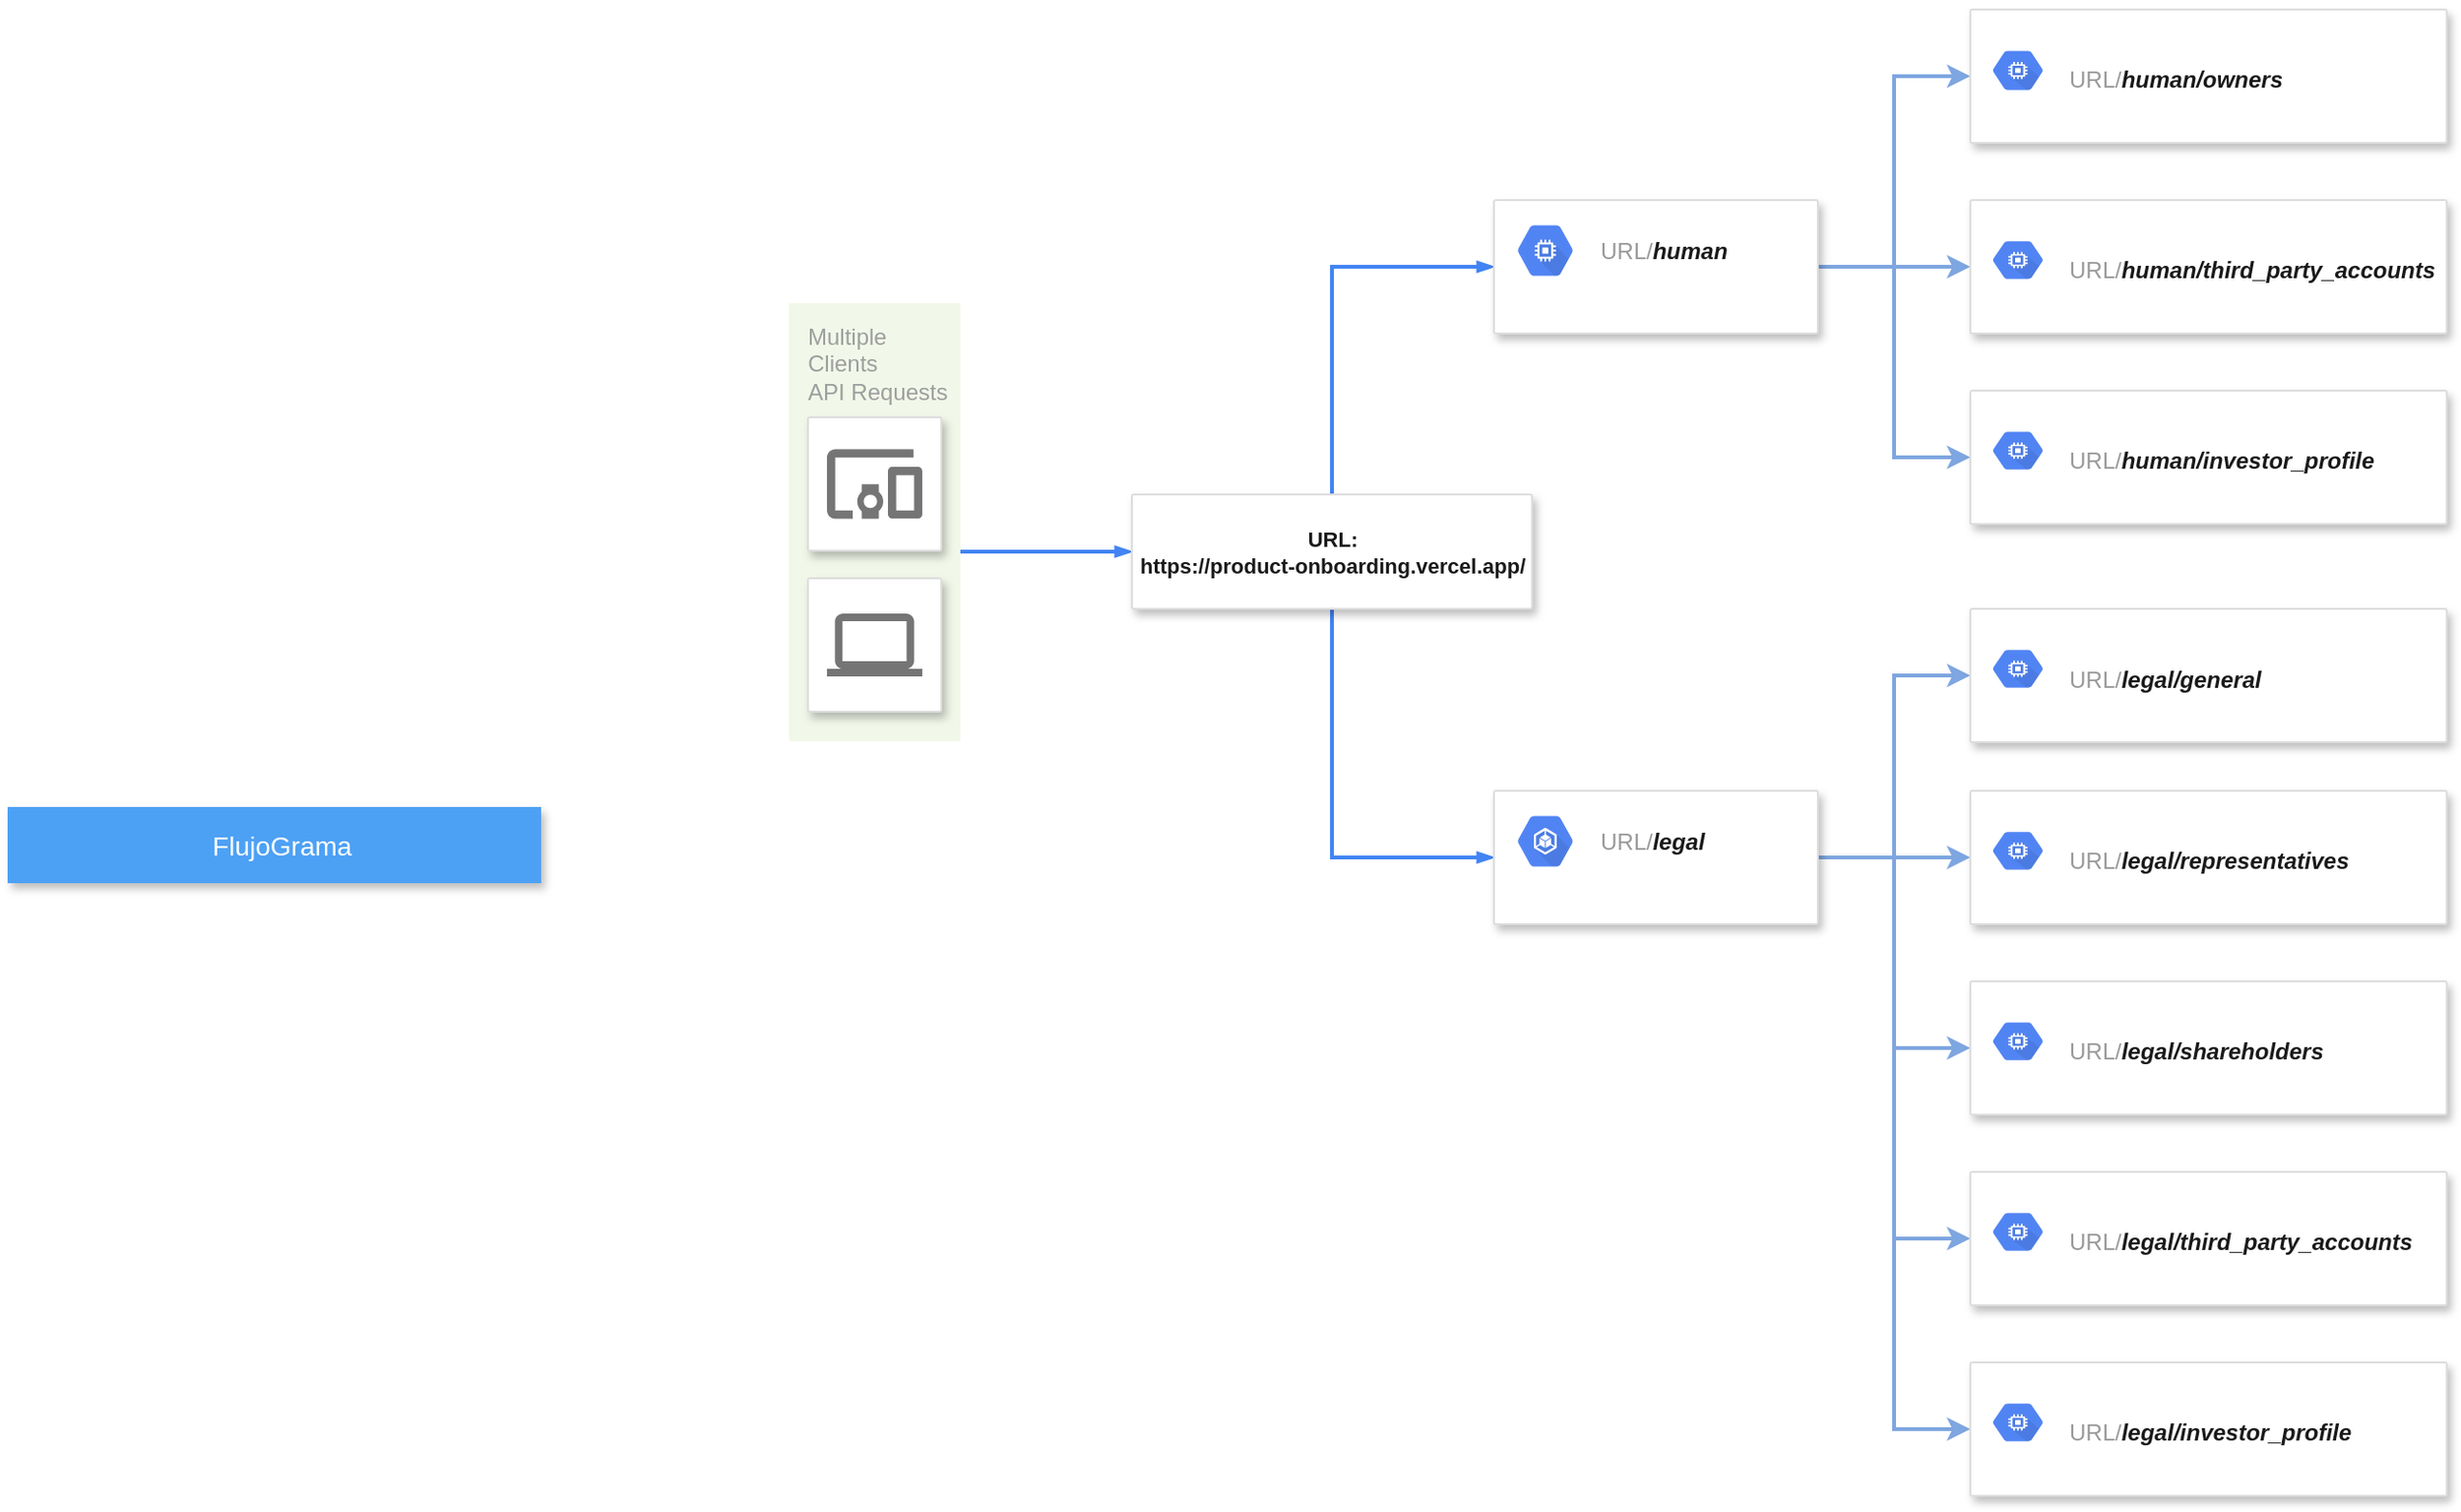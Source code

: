 <mxfile version="21.2.2" type="github">
  <diagram id="f106602c-feb2-e66a-4537-3a34d633f6aa" name="Page-1">
    <mxGraphModel dx="2603" dy="1591" grid="1" gridSize="10" guides="1" tooltips="1" connect="1" arrows="1" fold="1" page="1" pageScale="1" pageWidth="1169" pageHeight="827" background="none" math="0" shadow="0">
      <root>
        <mxCell id="0" />
        <mxCell id="1" parent="0" />
        <mxCell id="997" value="Multiple&lt;br&gt;Clients&lt;br&gt;API Requests&lt;br&gt;" style="rounded=1;absoluteArcSize=1;arcSize=2;html=1;strokeColor=none;gradientColor=none;shadow=0;dashed=0;fontSize=12;fontColor=#9E9E9E;align=left;verticalAlign=top;spacing=10;spacingTop=-4;fillColor=#F1F8E9;" parent="1" vertex="1">
          <mxGeometry x="150" y="64" width="90" height="230" as="geometry" />
        </mxCell>
        <mxCell id="818" value="&lt;div style=&quot;&quot;&gt;&lt;span style=&quot;background-color: initial;&quot;&gt;FlujoGrama&amp;nbsp; &amp;nbsp; &amp;nbsp; &amp;nbsp; &amp;nbsp; &amp;nbsp;&lt;/span&gt;&lt;/div&gt;" style="fillColor=#4DA1F5;strokeColor=none;shadow=1;gradientColor=none;fontSize=14;align=center;spacingLeft=50;fontColor=#ffffff;html=1;" parent="1" vertex="1">
          <mxGeometry x="-260" y="328.5" width="280" height="40" as="geometry" />
        </mxCell>
        <mxCell id="985" value="" style="strokeColor=#dddddd;fillColor=#ffffff;shadow=1;strokeWidth=1;rounded=1;absoluteArcSize=1;arcSize=2;labelPosition=center;verticalLabelPosition=middle;align=center;verticalAlign=bottom;spacingLeft=0;fontColor=#999999;fontSize=12;whiteSpace=wrap;spacingBottom=2;html=1;" parent="1" vertex="1">
          <mxGeometry x="160" y="124" width="70" height="70" as="geometry" />
        </mxCell>
        <mxCell id="986" value="" style="dashed=0;connectable=0;html=1;fillColor=#757575;strokeColor=none;shape=mxgraph.gcp2.mobile_devices;part=1;" parent="985" vertex="1">
          <mxGeometry x="0.5" width="50" height="36.5" relative="1" as="geometry">
            <mxPoint x="-25" y="16.75" as="offset" />
          </mxGeometry>
        </mxCell>
        <mxCell id="998" style="edgeStyle=elbowEdgeStyle;rounded=0;elbow=vertical;html=1;labelBackgroundColor=none;startFill=1;startSize=4;endArrow=blockThin;endFill=1;endSize=4;jettySize=auto;orthogonalLoop=1;strokeColor=#4284F3;strokeWidth=2;fontSize=12;fontColor=#000000;align=left;dashed=0;" parent="1" source="997" target="989" edge="1">
          <mxGeometry relative="1" as="geometry" />
        </mxCell>
        <mxCell id="987" value="" style="strokeColor=#dddddd;fillColor=#ffffff;shadow=1;strokeWidth=1;rounded=1;absoluteArcSize=1;arcSize=2;labelPosition=center;verticalLabelPosition=middle;align=center;verticalAlign=bottom;spacingLeft=0;fontColor=#999999;fontSize=12;whiteSpace=wrap;spacingBottom=2;html=1;" parent="1" vertex="1">
          <mxGeometry x="160" y="208.5" width="70" height="70" as="geometry" />
        </mxCell>
        <mxCell id="988" value="" style="dashed=0;connectable=0;html=1;fillColor=#757575;strokeColor=none;shape=mxgraph.gcp2.laptop;part=1;" parent="987" vertex="1">
          <mxGeometry x="0.5" width="50" height="33" relative="1" as="geometry">
            <mxPoint x="-25" y="18.5" as="offset" />
          </mxGeometry>
        </mxCell>
        <mxCell id="1000" style="edgeStyle=orthogonalEdgeStyle;rounded=0;elbow=vertical;html=1;labelBackgroundColor=none;startFill=1;startSize=4;endArrow=blockThin;endFill=1;endSize=4;jettySize=auto;orthogonalLoop=1;strokeColor=#4284F3;strokeWidth=2;fontSize=12;fontColor=#000000;align=left;dashed=0;entryX=0;entryY=0.5;entryDx=0;entryDy=0;" parent="1" source="989" target="993" edge="1">
          <mxGeometry relative="1" as="geometry" />
        </mxCell>
        <mxCell id="1001" style="edgeStyle=orthogonalEdgeStyle;rounded=0;elbow=vertical;html=1;labelBackgroundColor=none;startFill=1;startSize=4;endArrow=blockThin;endFill=1;endSize=4;jettySize=auto;orthogonalLoop=1;strokeColor=#4284F3;strokeWidth=2;fontSize=12;fontColor=#000000;align=left;dashed=0;entryX=0;entryY=0.5;entryDx=0;entryDy=0;" parent="1" source="989" target="995" edge="1">
          <mxGeometry relative="1" as="geometry" />
        </mxCell>
        <mxCell id="989" value="&lt;font color=&quot;#1a1a1a&quot;&gt;&lt;b&gt;URL:&lt;br&gt;https://product-onboarding.vercel.app/&lt;/b&gt;&lt;/font&gt;" style="strokeColor=#dddddd;fillColor=#ffffff;shadow=1;strokeWidth=1;rounded=1;absoluteArcSize=1;arcSize=2;fontSize=11;fontColor=#9E9E9E;align=center;html=1;" parent="1" vertex="1">
          <mxGeometry x="330" y="164.5" width="210" height="60" as="geometry" />
        </mxCell>
        <mxCell id="fIWxnpyjqS-8diFifIuk-1013" style="edgeStyle=orthogonalEdgeStyle;rounded=0;orthogonalLoop=1;jettySize=auto;html=1;entryX=0;entryY=0.5;entryDx=0;entryDy=0;strokeWidth=2;strokeColor=#7EA6E0;" edge="1" parent="1" source="993" target="fIWxnpyjqS-8diFifIuk-1001">
          <mxGeometry relative="1" as="geometry" />
        </mxCell>
        <mxCell id="fIWxnpyjqS-8diFifIuk-1014" style="edgeStyle=orthogonalEdgeStyle;rounded=0;orthogonalLoop=1;jettySize=auto;html=1;exitX=1;exitY=0.5;exitDx=0;exitDy=0;strokeWidth=2;strokeColor=#7EA6E0;" edge="1" parent="1" source="993" target="fIWxnpyjqS-8diFifIuk-1003">
          <mxGeometry relative="1" as="geometry" />
        </mxCell>
        <mxCell id="fIWxnpyjqS-8diFifIuk-1015" style="edgeStyle=orthogonalEdgeStyle;rounded=0;orthogonalLoop=1;jettySize=auto;html=1;exitX=1;exitY=0.5;exitDx=0;exitDy=0;entryX=0;entryY=0.5;entryDx=0;entryDy=0;strokeWidth=2;strokeColor=#7EA6E0;" edge="1" parent="1" source="993" target="fIWxnpyjqS-8diFifIuk-1005">
          <mxGeometry relative="1" as="geometry" />
        </mxCell>
        <mxCell id="993" value="" style="strokeColor=#dddddd;fillColor=#ffffff;shadow=1;strokeWidth=1;rounded=1;absoluteArcSize=1;arcSize=2;fontSize=11;fontColor=#9E9E9E;align=center;html=1;" parent="1" vertex="1">
          <mxGeometry x="520" y="10" width="170" height="70" as="geometry" />
        </mxCell>
        <mxCell id="994" value="&lt;br&gt;URL/&lt;font style=&quot;border-color: var(--border-color);&quot; color=&quot;#1a1a1a&quot;&gt;&lt;b style=&quot;border-color: var(--border-color);&quot;&gt;&lt;i style=&quot;border-color: var(--border-color);&quot;&gt;human&lt;/i&gt;&lt;/b&gt;&lt;/font&gt;" style="dashed=0;connectable=0;html=1;fillColor=#5184F3;strokeColor=none;shape=mxgraph.gcp2.hexIcon;prIcon=compute_engine;part=1;labelPosition=right;verticalLabelPosition=middle;align=left;verticalAlign=top;spacingLeft=5;fontColor=#999999;fontSize=12;spacingTop=-8;" parent="993" vertex="1">
          <mxGeometry width="44" height="39" relative="1" as="geometry">
            <mxPoint x="5" y="7" as="offset" />
          </mxGeometry>
        </mxCell>
        <mxCell id="fIWxnpyjqS-8diFifIuk-1016" style="edgeStyle=orthogonalEdgeStyle;rounded=0;orthogonalLoop=1;jettySize=auto;html=1;exitX=1;exitY=0.5;exitDx=0;exitDy=0;entryX=0;entryY=0.5;entryDx=0;entryDy=0;strokeWidth=2;strokeColor=#7EA6E0;" edge="1" parent="1" source="995" target="fIWxnpyjqS-8diFifIuk-1007">
          <mxGeometry relative="1" as="geometry" />
        </mxCell>
        <mxCell id="fIWxnpyjqS-8diFifIuk-1017" style="edgeStyle=orthogonalEdgeStyle;rounded=0;orthogonalLoop=1;jettySize=auto;html=1;exitX=1;exitY=0.5;exitDx=0;exitDy=0;entryX=0;entryY=0.5;entryDx=0;entryDy=0;strokeWidth=2;strokeColor=#7EA6E0;" edge="1" parent="1" source="995" target="fIWxnpyjqS-8diFifIuk-1009">
          <mxGeometry relative="1" as="geometry" />
        </mxCell>
        <mxCell id="fIWxnpyjqS-8diFifIuk-1018" style="edgeStyle=orthogonalEdgeStyle;rounded=0;orthogonalLoop=1;jettySize=auto;html=1;exitX=1;exitY=0.5;exitDx=0;exitDy=0;entryX=0;entryY=0.5;entryDx=0;entryDy=0;strokeWidth=2;strokeColor=#7EA6E0;" edge="1" parent="1" source="995" target="fIWxnpyjqS-8diFifIuk-1011">
          <mxGeometry relative="1" as="geometry" />
        </mxCell>
        <mxCell id="fIWxnpyjqS-8diFifIuk-1021" style="edgeStyle=orthogonalEdgeStyle;rounded=0;orthogonalLoop=1;jettySize=auto;html=1;exitX=1;exitY=0.5;exitDx=0;exitDy=0;entryX=0;entryY=0.5;entryDx=0;entryDy=0;strokeWidth=2;strokeColor=#7EA6E0;" edge="1" parent="1" source="995" target="fIWxnpyjqS-8diFifIuk-1019">
          <mxGeometry relative="1" as="geometry" />
        </mxCell>
        <mxCell id="fIWxnpyjqS-8diFifIuk-1024" style="edgeStyle=orthogonalEdgeStyle;rounded=0;orthogonalLoop=1;jettySize=auto;html=1;exitX=1;exitY=0.5;exitDx=0;exitDy=0;entryX=0;entryY=0.5;entryDx=0;entryDy=0;strokeWidth=2;strokeColor=#7EA6E0;" edge="1" parent="1" source="995" target="fIWxnpyjqS-8diFifIuk-1022">
          <mxGeometry relative="1" as="geometry" />
        </mxCell>
        <mxCell id="995" value="" style="strokeColor=#dddddd;fillColor=#ffffff;shadow=1;strokeWidth=1;rounded=1;absoluteArcSize=1;arcSize=2;fontSize=11;fontColor=#9E9E9E;align=center;html=1;" parent="1" vertex="1">
          <mxGeometry x="520" y="320" width="170" height="70" as="geometry" />
        </mxCell>
        <mxCell id="996" value="&lt;font color=&quot;#000000&quot;&gt;&lt;br&gt;&lt;/font&gt;URL/&lt;font color=&quot;#1a1a1a&quot;&gt;&lt;b&gt;&lt;i&gt;legal&lt;/i&gt;&lt;/b&gt;&lt;/font&gt;" style="dashed=0;connectable=0;html=1;fillColor=#5184F3;strokeColor=none;shape=mxgraph.gcp2.hexIcon;prIcon=container_engine;part=1;labelPosition=right;verticalLabelPosition=middle;align=left;verticalAlign=top;spacingLeft=5;fontColor=#999999;fontSize=12;spacingTop=-8;" parent="995" vertex="1">
          <mxGeometry width="44" height="39" relative="1" as="geometry">
            <mxPoint x="5" y="7" as="offset" />
          </mxGeometry>
        </mxCell>
        <mxCell id="fIWxnpyjqS-8diFifIuk-1001" value="" style="strokeColor=#dddddd;fillColor=#ffffff;shadow=1;strokeWidth=1;rounded=1;absoluteArcSize=1;arcSize=2;fontSize=11;fontColor=#9E9E9E;align=center;html=1;" vertex="1" parent="1">
          <mxGeometry x="770" y="-90" width="250" height="70" as="geometry" />
        </mxCell>
        <mxCell id="fIWxnpyjqS-8diFifIuk-1002" value="&lt;br&gt;URL/&lt;font style=&quot;border-color: var(--border-color);&quot; color=&quot;#1a1a1a&quot;&gt;&lt;b style=&quot;border-color: var(--border-color);&quot;&gt;&lt;i style=&quot;border-color: var(--border-color);&quot;&gt;human/owners&lt;/i&gt;&lt;/b&gt;&lt;/font&gt;" style="dashed=0;connectable=0;html=1;fillColor=#5184F3;strokeColor=none;shape=mxgraph.gcp2.hexIcon;prIcon=compute_engine;part=1;labelPosition=right;verticalLabelPosition=middle;align=left;verticalAlign=top;spacingLeft=5;fontColor=#999999;fontSize=12;spacingTop=-8;" vertex="1" parent="fIWxnpyjqS-8diFifIuk-1001">
          <mxGeometry width="40" height="30" relative="1" as="geometry">
            <mxPoint x="5" y="17" as="offset" />
          </mxGeometry>
        </mxCell>
        <mxCell id="fIWxnpyjqS-8diFifIuk-1003" value="" style="strokeColor=#dddddd;fillColor=#ffffff;shadow=1;strokeWidth=1;rounded=1;absoluteArcSize=1;arcSize=2;fontSize=11;fontColor=#9E9E9E;align=center;html=1;" vertex="1" parent="1">
          <mxGeometry x="770" y="10" width="250" height="70" as="geometry" />
        </mxCell>
        <mxCell id="fIWxnpyjqS-8diFifIuk-1004" value="&lt;br&gt;URL/&lt;font style=&quot;border-color: var(--border-color);&quot; color=&quot;#1a1a1a&quot;&gt;&lt;b style=&quot;border-color: var(--border-color);&quot;&gt;&lt;i style=&quot;border-color: var(--border-color);&quot;&gt;human/third_party_accounts&lt;/i&gt;&lt;/b&gt;&lt;/font&gt;" style="dashed=0;connectable=0;html=1;fillColor=#5184F3;strokeColor=none;shape=mxgraph.gcp2.hexIcon;prIcon=compute_engine;part=1;labelPosition=right;verticalLabelPosition=middle;align=left;verticalAlign=top;spacingLeft=5;fontColor=#999999;fontSize=12;spacingTop=-8;" vertex="1" parent="fIWxnpyjqS-8diFifIuk-1003">
          <mxGeometry width="40" height="29" relative="1" as="geometry">
            <mxPoint x="5" y="17" as="offset" />
          </mxGeometry>
        </mxCell>
        <mxCell id="fIWxnpyjqS-8diFifIuk-1005" value="" style="strokeColor=#dddddd;fillColor=#ffffff;shadow=1;strokeWidth=1;rounded=1;absoluteArcSize=1;arcSize=2;fontSize=11;fontColor=#9E9E9E;align=center;html=1;" vertex="1" parent="1">
          <mxGeometry x="770" y="110" width="250" height="70" as="geometry" />
        </mxCell>
        <mxCell id="fIWxnpyjqS-8diFifIuk-1006" value="&lt;br&gt;URL/&lt;font style=&quot;border-color: var(--border-color);&quot; color=&quot;#1a1a1a&quot;&gt;&lt;b style=&quot;border-color: var(--border-color);&quot;&gt;&lt;i style=&quot;border-color: var(--border-color);&quot;&gt;human/investor_profile&lt;/i&gt;&lt;/b&gt;&lt;/font&gt;" style="dashed=0;connectable=0;html=1;fillColor=#5184F3;strokeColor=none;shape=mxgraph.gcp2.hexIcon;prIcon=compute_engine;part=1;labelPosition=right;verticalLabelPosition=middle;align=left;verticalAlign=top;spacingLeft=5;fontColor=#999999;fontSize=12;spacingTop=-8;" vertex="1" parent="fIWxnpyjqS-8diFifIuk-1005">
          <mxGeometry width="40" height="29" relative="1" as="geometry">
            <mxPoint x="5" y="17" as="offset" />
          </mxGeometry>
        </mxCell>
        <mxCell id="fIWxnpyjqS-8diFifIuk-1007" value="" style="strokeColor=#dddddd;fillColor=#ffffff;shadow=1;strokeWidth=1;rounded=1;absoluteArcSize=1;arcSize=2;fontSize=11;fontColor=#9E9E9E;align=center;html=1;" vertex="1" parent="1">
          <mxGeometry x="770" y="224.5" width="250" height="70" as="geometry" />
        </mxCell>
        <mxCell id="fIWxnpyjqS-8diFifIuk-1008" value="&lt;br&gt;URL/&lt;b style=&quot;border-color: var(--border-color); color: rgb(26, 26, 26);&quot;&gt;&lt;i style=&quot;border-color: var(--border-color);&quot;&gt;legal/general&lt;/i&gt;&lt;/b&gt;" style="dashed=0;connectable=0;html=1;fillColor=#5184F3;strokeColor=none;shape=mxgraph.gcp2.hexIcon;prIcon=compute_engine;part=1;labelPosition=right;verticalLabelPosition=middle;align=left;verticalAlign=top;spacingLeft=5;fontColor=#999999;fontSize=12;spacingTop=-8;" vertex="1" parent="fIWxnpyjqS-8diFifIuk-1007">
          <mxGeometry width="40" height="29" relative="1" as="geometry">
            <mxPoint x="5" y="17" as="offset" />
          </mxGeometry>
        </mxCell>
        <mxCell id="fIWxnpyjqS-8diFifIuk-1009" value="" style="strokeColor=#dddddd;fillColor=#ffffff;shadow=1;strokeWidth=1;rounded=1;absoluteArcSize=1;arcSize=2;fontSize=11;fontColor=#9E9E9E;align=center;html=1;" vertex="1" parent="1">
          <mxGeometry x="770" y="320" width="250" height="70" as="geometry" />
        </mxCell>
        <mxCell id="fIWxnpyjqS-8diFifIuk-1010" value="&lt;br&gt;URL/&lt;b style=&quot;border-color: var(--border-color); color: rgb(26, 26, 26);&quot;&gt;&lt;i style=&quot;border-color: var(--border-color);&quot;&gt;legal/representatives&lt;/i&gt;&lt;/b&gt;" style="dashed=0;connectable=0;html=1;fillColor=#5184F3;strokeColor=none;shape=mxgraph.gcp2.hexIcon;prIcon=compute_engine;part=1;labelPosition=right;verticalLabelPosition=middle;align=left;verticalAlign=top;spacingLeft=5;fontColor=#999999;fontSize=12;spacingTop=-8;" vertex="1" parent="fIWxnpyjqS-8diFifIuk-1009">
          <mxGeometry width="40" height="29" relative="1" as="geometry">
            <mxPoint x="5" y="17" as="offset" />
          </mxGeometry>
        </mxCell>
        <mxCell id="fIWxnpyjqS-8diFifIuk-1011" value="" style="strokeColor=#dddddd;fillColor=#ffffff;shadow=1;strokeWidth=1;rounded=1;absoluteArcSize=1;arcSize=2;fontSize=11;fontColor=#9E9E9E;align=center;html=1;" vertex="1" parent="1">
          <mxGeometry x="770" y="420" width="250" height="70" as="geometry" />
        </mxCell>
        <mxCell id="fIWxnpyjqS-8diFifIuk-1012" value="&lt;br&gt;URL/&lt;b style=&quot;border-color: var(--border-color); color: rgb(26, 26, 26);&quot;&gt;&lt;i style=&quot;border-color: var(--border-color);&quot;&gt;legal/shareholders&lt;/i&gt;&lt;/b&gt;" style="dashed=0;connectable=0;html=1;fillColor=#5184F3;strokeColor=none;shape=mxgraph.gcp2.hexIcon;prIcon=compute_engine;part=1;labelPosition=right;verticalLabelPosition=middle;align=left;verticalAlign=top;spacingLeft=5;fontColor=#999999;fontSize=12;spacingTop=-8;" vertex="1" parent="fIWxnpyjqS-8diFifIuk-1011">
          <mxGeometry width="40" height="29" relative="1" as="geometry">
            <mxPoint x="5" y="17" as="offset" />
          </mxGeometry>
        </mxCell>
        <mxCell id="fIWxnpyjqS-8diFifIuk-1019" value="" style="strokeColor=#dddddd;fillColor=#ffffff;shadow=1;strokeWidth=1;rounded=1;absoluteArcSize=1;arcSize=2;fontSize=11;fontColor=#9E9E9E;align=center;html=1;" vertex="1" parent="1">
          <mxGeometry x="770" y="520" width="250" height="70" as="geometry" />
        </mxCell>
        <mxCell id="fIWxnpyjqS-8diFifIuk-1020" value="&lt;br&gt;URL/&lt;b style=&quot;border-color: var(--border-color); color: rgb(26, 26, 26);&quot;&gt;&lt;i style=&quot;border-color: var(--border-color);&quot;&gt;legal/third_party_accounts&lt;/i&gt;&lt;/b&gt;" style="dashed=0;connectable=0;html=1;fillColor=#5184F3;strokeColor=none;shape=mxgraph.gcp2.hexIcon;prIcon=compute_engine;part=1;labelPosition=right;verticalLabelPosition=middle;align=left;verticalAlign=top;spacingLeft=5;fontColor=#999999;fontSize=12;spacingTop=-8;" vertex="1" parent="fIWxnpyjqS-8diFifIuk-1019">
          <mxGeometry width="40" height="29" relative="1" as="geometry">
            <mxPoint x="5" y="17" as="offset" />
          </mxGeometry>
        </mxCell>
        <mxCell id="fIWxnpyjqS-8diFifIuk-1022" value="" style="strokeColor=#dddddd;fillColor=#ffffff;shadow=1;strokeWidth=1;rounded=1;absoluteArcSize=1;arcSize=2;fontSize=11;fontColor=#9E9E9E;align=center;html=1;" vertex="1" parent="1">
          <mxGeometry x="770" y="620" width="250" height="70" as="geometry" />
        </mxCell>
        <mxCell id="fIWxnpyjqS-8diFifIuk-1023" value="&lt;br&gt;URL/&lt;b style=&quot;border-color: var(--border-color); color: rgb(26, 26, 26);&quot;&gt;&lt;i style=&quot;border-color: var(--border-color);&quot;&gt;legal/investor_profile&lt;/i&gt;&lt;/b&gt;" style="dashed=0;connectable=0;html=1;fillColor=#5184F3;strokeColor=none;shape=mxgraph.gcp2.hexIcon;prIcon=compute_engine;part=1;labelPosition=right;verticalLabelPosition=middle;align=left;verticalAlign=top;spacingLeft=5;fontColor=#999999;fontSize=12;spacingTop=-8;" vertex="1" parent="fIWxnpyjqS-8diFifIuk-1022">
          <mxGeometry width="40" height="29" relative="1" as="geometry">
            <mxPoint x="5" y="17" as="offset" />
          </mxGeometry>
        </mxCell>
      </root>
    </mxGraphModel>
  </diagram>
</mxfile>

